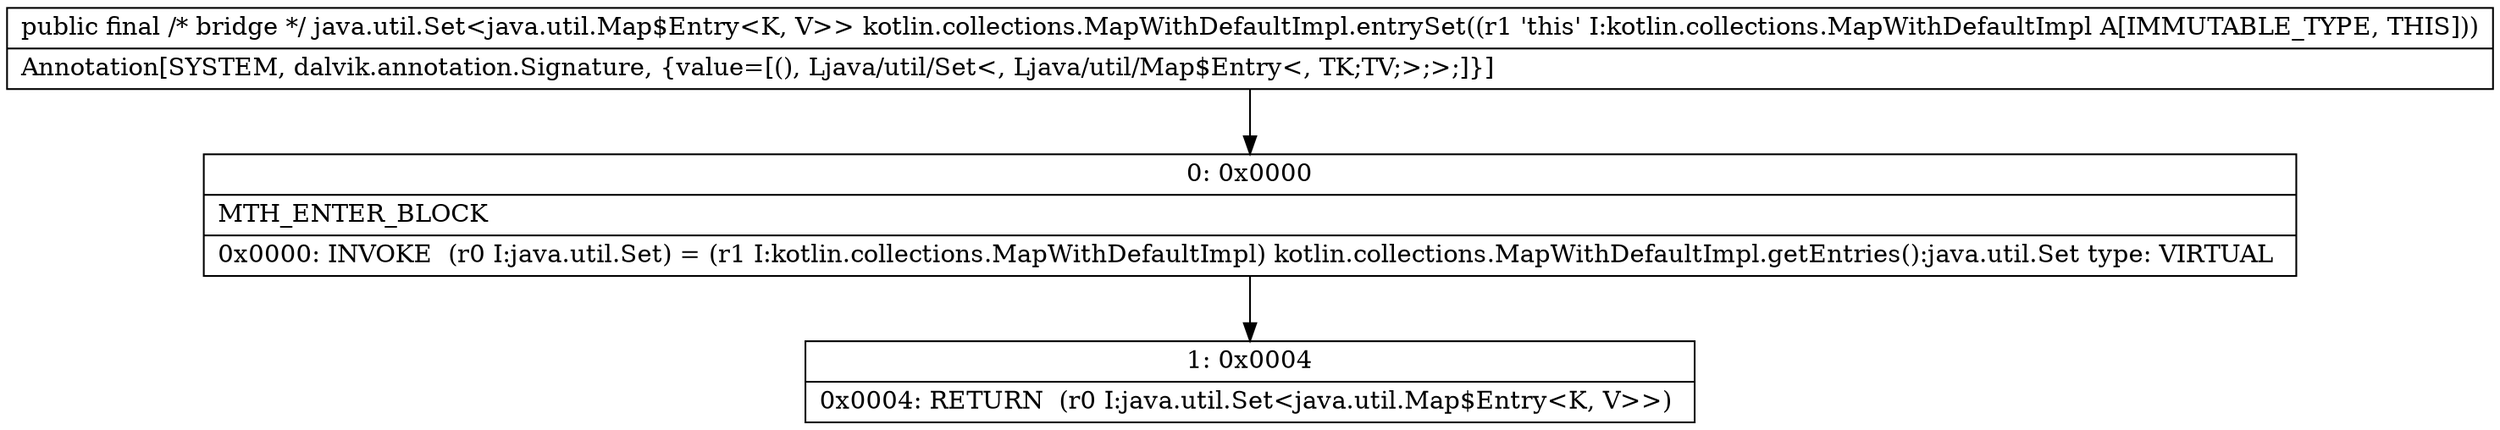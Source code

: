 digraph "CFG forkotlin.collections.MapWithDefaultImpl.entrySet()Ljava\/util\/Set;" {
Node_0 [shape=record,label="{0\:\ 0x0000|MTH_ENTER_BLOCK\l|0x0000: INVOKE  (r0 I:java.util.Set) = (r1 I:kotlin.collections.MapWithDefaultImpl) kotlin.collections.MapWithDefaultImpl.getEntries():java.util.Set type: VIRTUAL \l}"];
Node_1 [shape=record,label="{1\:\ 0x0004|0x0004: RETURN  (r0 I:java.util.Set\<java.util.Map$Entry\<K, V\>\>) \l}"];
MethodNode[shape=record,label="{public final \/* bridge *\/ java.util.Set\<java.util.Map$Entry\<K, V\>\> kotlin.collections.MapWithDefaultImpl.entrySet((r1 'this' I:kotlin.collections.MapWithDefaultImpl A[IMMUTABLE_TYPE, THIS]))  | Annotation[SYSTEM, dalvik.annotation.Signature, \{value=[(), Ljava\/util\/Set\<, Ljava\/util\/Map$Entry\<, TK;TV;\>;\>;]\}]\l}"];
MethodNode -> Node_0;
Node_0 -> Node_1;
}

